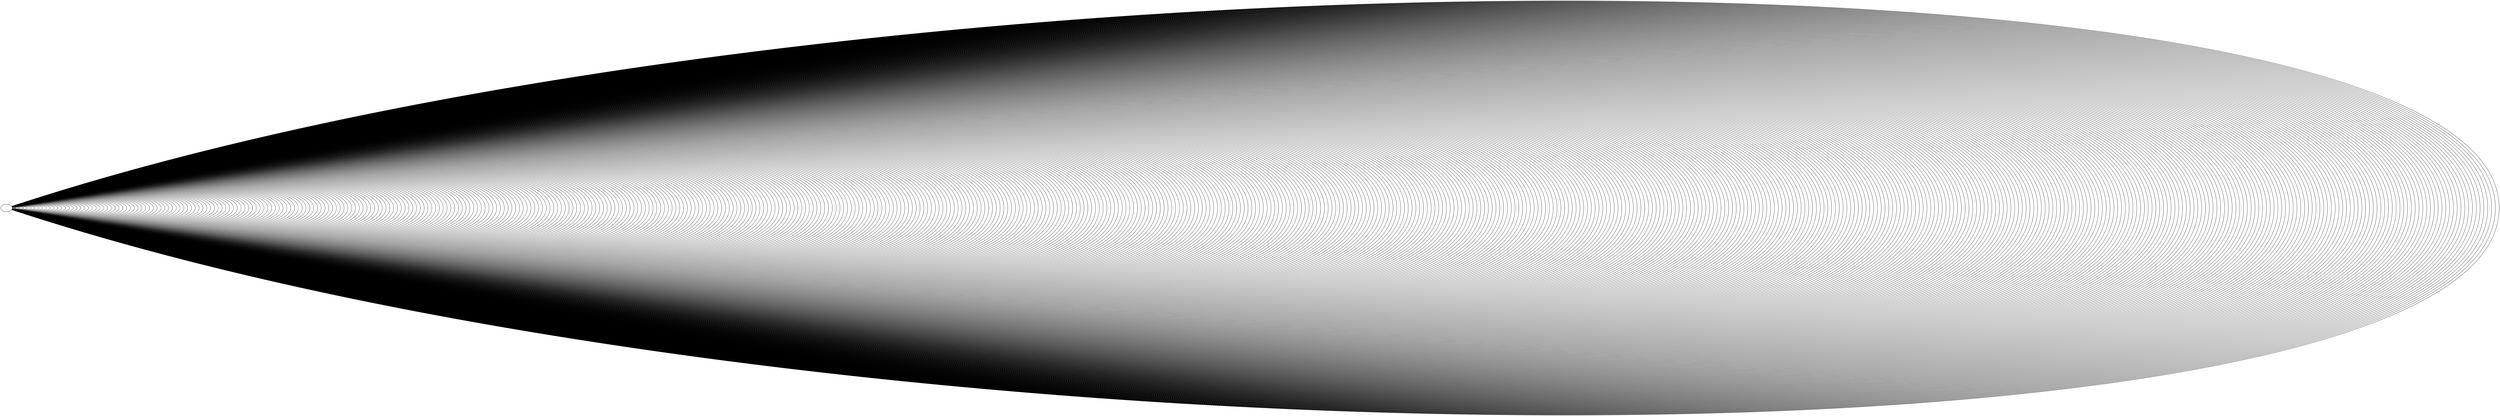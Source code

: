 graph G {
"" [node_id=0, value=0];
"" [node_id=1, value=0];
"" [node_id=2, value=0];
"" [node_id=3, value=0];
"" [node_id=4, value=0];
"" [node_id=5, value=0];
"" [node_id=6, value=0];
"" [node_id=7, value=0];
"" [node_id=8, value=2308726347266090031];
"" [node_id=9, value=738134541413396284];
"" [node_id=10, value=4495001864733932596];
"" [node_id=11, value=7022344801894544702];
"" [node_id=12, value=8386094135177002530];
"" [node_id=13, value=7017786055021437540];
"" [node_id=14, value=7219054939956470889];
"" [node_id=15, value=3403658357413013855];
"" [node_id=16, value=3548311371074463076];
"" [node_id=17, value=7235419165428772386];
"" [node_id=18, value=7306087014313326949];
"" [node_id=19, value=7935973084982091873];
"" [node_id=20, value=8747515638055199076];
"" [node_id=21, value=2333274043596939296];
"" [node_id=22, value=7017800228025671712];
"" [node_id=23, value=2314885530818447934];
"" [node_id=24, value=2314885436832626737];
"" [node_id=25, value=738065017968147812];
"" [node_id=26, value=3472875909729034341];
"" [node_id=27, value=4423776321845620590];
"" [node_id=28, value=2334382411615051808];
"" [node_id=29, value=8029421294323769354];
"" [node_id=30, value=2314885530451338596];
"" [node_id=31, value=2308726364178443823];
"" [node_id=32, value=7306087014531342368];
"" [node_id=33, value=7939630776753070090];
"" [node_id=34, value=2314885530451337588];
"" [node_id=35, value=2308726347266090031];
"" [node_id=36, value=7022344801894545714];
"" [node_id=37, value=7219054905414001252];
"" [node_id=38, value=3545245649105149797];
"" [node_id=39, value=2478221553404505966];
"" [node_id=40, value=6874010836002815353];
"" [node_id=41, value=8029392833073212192];
"" [node_id=42, value=4429683219274757217];
"" [node_id=43, value=7719276913791089696];
"" [node_id=44, value=8386094190540365856];
"" [node_id=45, value=4332498163880435722];
"" [node_id=46, value=2314885530451321401];
"" [node_id=47, value=2308726075539333693];
"" [node_id=48, value=2463807792811895072];
"" [node_id=49, value=2467238573546759279];
"" [node_id=50, value=7575166055277804576];
"" [node_id=51, value=7237124330723745824];
"" [node_id=52, value=4332498163879001701];
"" [node_id=53, value=2314861471573765998];
"" [node_id=54, value=4496110232752045088];
"" [node_id=55, value=8029407120931692576];
"" [node_id=56, value=4332498163879001697];
"" [node_id=57, value=2314861471507702116];
"" [node_id=58, value=4495001864733932592];
"" [node_id=59, value=7017786054920191522];
"" [node_id=60, value=4337587932092459359];
"" [node_id=61, value=4477251383294518383];
"" [node_id=62, value=7592898978810569277];
"" [node_id=63, value=7237124219546985835];
"" [node_id=64, value=0];
"" [node_id=65, value=0];
"" [node_id=66, value=0];
"" [node_id=67, value=0];
"" [node_id=68, value=0];
"" [node_id=69, value=0];
"" [node_id=70, value=0];
"" [node_id=71, value=0];
"" [node_id=72, value=0];
"" [node_id=73, value=0];
"" [node_id=74, value=0];
"" [node_id=75, value=0];
"" [node_id=76, value=0];
"" [node_id=77, value=0];
"" [node_id=78, value=0];
"" [node_id=79, value=0];
"" [node_id=80, value=0];
"" [node_id=81, value=0];
"" [node_id=82, value=0];
"" [node_id=83, value=0];
"" [node_id=84, value=0];
"" [node_id=85, value=0];
"" [node_id=86, value=0];
"" [node_id=87, value=0];
"" [node_id=88, value=0];
"" [node_id=89, value=0];
"" [node_id=90, value=0];
"" [node_id=91, value=0];
"" [node_id=92, value=0];
"" [node_id=93, value=0];
"" [node_id=94, value=0];
"" [node_id=95, value=0];
"" [node_id=96, value=0];
"" [node_id=97, value=0];
"" [node_id=98, value=0];
"" [node_id=99, value=0];
"" [node_id=100, value=0];
"" [node_id=101, value=0];
"" [node_id=102, value=0];
"" [node_id=103, value=0];
"" [node_id=104, value=0];
"" [node_id=105, value=0];
"" [node_id=106, value=0];
"" [node_id=107, value=0];
"" [node_id=108, value=0];
"" [node_id=109, value=0];
"" [node_id=110, value=0];
"" [node_id=111, value=0];
"" [node_id=112, value=0];
"" [node_id=113, value=0];
"" [node_id=114, value=0];
"" [node_id=115, value=0];
"" [node_id=116, value=0];
"" [node_id=117, value=0];
"" [node_id=118, value=0];
"" [node_id=119, value=0];
""--"" ;
""--"" ;
""--"" ;
""--"" ;
""--"" ;
""--"" ;
""--"" ;
""--"" ;
""--"" ;
""--"" ;
""--"" ;
""--"" ;
""--"" ;
""--"" ;
""--"" ;
""--"" ;
""--"" ;
""--"" ;
""--"" ;
""--"" ;
""--"" ;
""--"" ;
""--"" ;
""--"" ;
""--"" ;
""--"" ;
""--"" ;
""--"" ;
""--"" ;
""--"" ;
""--"" ;
""--"" ;
""--"" ;
""--"" ;
""--"" ;
""--"" ;
""--"" ;
""--"" ;
""--"" ;
""--"" ;
""--"" ;
""--"" ;
""--"" ;
""--"" ;
""--"" ;
""--"" ;
""--"" ;
""--"" ;
""--"" ;
""--"" ;
""--"" ;
""--"" ;
""--"" ;
""--"" ;
""--"" ;
""--"" ;
""--"" ;
""--"" ;
""--"" ;
""--"" ;
""--"" ;
""--"" ;
""--"" ;
""--"" ;
""--"" ;
""--"" ;
""--"" ;
""--"" ;
""--"" ;
""--"" ;
""--"" ;
""--"" ;
""--"" ;
""--"" ;
""--"" ;
""--"" ;
""--"" ;
""--"" ;
""--"" ;
""--"" ;
""--"" ;
""--"" ;
""--"" ;
""--"" ;
""--"" ;
""--"" ;
""--"" ;
""--"" ;
""--"" ;
""--"" ;
""--"" ;
""--"" ;
""--"" ;
""--"" ;
""--"" ;
""--"" ;
""--"" ;
""--"" ;
""--"" ;
""--"" ;
""--"" ;
""--"" ;
""--"" ;
""--"" ;
""--"" ;
""--"" ;
""--"" ;
""--"" ;
""--"" ;
""--"" ;
""--"" ;
""--"" ;
""--"" ;
""--"" ;
""--"" ;
""--"" ;
""--"" ;
""--"" ;
""--"" ;
""--"" ;
""--"" ;
""--"" ;
""--"" ;
""--"" ;
""--"" ;
""--"" ;
""--"" ;
""--"" ;
""--"" ;
""--"" ;
""--"" ;
""--"" ;
""--"" ;
""--"" ;
""--"" ;
""--"" ;
""--"" ;
""--"" ;
""--"" ;
""--"" ;
""--"" ;
""--"" ;
""--"" ;
""--"" ;
""--"" ;
""--"" ;
""--"" ;
""--"" ;
""--"" ;
""--"" ;
""--"" ;
""--"" ;
""--"" ;
""--"" ;
""--"" ;
""--"" ;
""--"" ;
""--"" ;
""--"" ;
""--"" ;
""--"" ;
""--"" ;
""--"" ;
""--"" ;
""--"" ;
""--"" ;
""--"" ;
""--"" ;
""--"" ;
""--"" ;
""--"" ;
""--"" ;
""--"" ;
""--"" ;
""--"" ;
""--"" ;
""--"" ;
""--"" ;
""--"" ;
""--"" ;
""--"" ;
""--"" ;
""--"" ;
""--"" ;
""--"" ;
""--"" ;
""--"" ;
""--"" ;
""--"" ;
""--"" ;
""--"" ;
""--"" ;
""--"" ;
""--"" ;
""--"" ;
""--"" ;
""--"" ;
""--"" ;
""--"" ;
""--"" ;
""--"" ;
""--"" ;
""--"" ;
""--"" ;
""--"" ;
""--"" ;
""--"" ;
""--"" ;
""--"" ;
""--"" ;
""--"" ;
""--"" ;
""--"" ;
""--"" ;
""--"" ;
""--"" ;
""--"" ;
""--"" ;
""--"" ;
""--"" ;
""--"" ;
""--"" ;
""--"" ;
""--"" ;
""--"" ;
""--"" ;
""--"" ;
""--"" ;
""--"" ;
""--"" ;
""--"" ;
""--"" ;
""--"" ;
""--"" ;
""--"" ;
""--"" ;
""--"" ;
""--"" ;
""--"" ;
""--"" ;
""--"" ;
""--"" ;
""--"" ;
""--"" ;
""--"" ;
""--"" ;
""--"" ;
""--"" ;
""--"" ;
""--"" ;
""--"" ;
""--"" ;
""--"" ;
""--"" ;
""--"" ;
""--"" ;
""--"" ;
""--"" ;
""--"" ;
""--"" ;
""--"" ;
""--"" ;
""--"" ;
""--"" ;
""--"" ;
""--"" ;
""--"" ;
""--"" ;
""--"" ;
""--"" ;
""--"" ;
""--"" ;
""--"" ;
""--"" ;
""--"" ;
""--"" ;
""--"" ;
""--"" ;
""--"" ;
""--"" ;
""--"" ;
""--"" ;
""--"" ;
""--"" ;
""--"" ;
""--"" ;
""--"" ;
""--"" ;
""--"" ;
""--"" ;
""--"" ;
""--"" ;
""--"" ;
""--"" ;
""--"" ;
""--"" ;
""--"" ;
""--"" ;
""--"" ;
""--"" ;
""--"" ;
""--"" ;
""--"" ;
""--"" ;
""--"" ;
""--"" ;
""--"" ;
""--"" ;
""--"" ;
""--"" ;
""--"" ;
""--"" ;
""--"" ;
""--"" ;
""--"" ;
""--"" ;
""--"" ;
""--"" ;
""--"" ;
""--"" ;
""--"" ;
""--"" ;
""--"" ;
""--"" ;
""--"" ;
""--"" ;
""--"" ;
""--"" ;
""--"" ;
""--"" ;
""--"" ;
""--"" ;
""--"" ;
""--"" ;
""--"" ;
""--"" ;
""--"" ;
""--"" ;
""--"" ;
""--"" ;
""--"" ;
""--"" ;
""--"" ;
""--"" ;
""--"" ;
""--"" ;
""--"" ;
""--"" ;
""--"" ;
""--"" ;
""--"" ;
""--"" ;
""--"" ;
""--"" ;
""--"" ;
""--"" ;
""--"" ;
""--"" ;
""--"" ;
""--"" ;
""--"" ;
""--"" ;
""--"" ;
""--"" ;
""--"" ;
""--"" ;
""--"" ;
""--"" ;
""--"" ;
""--"" ;
""--"" ;
""--"" ;
""--"" ;
""--"" ;
""--"" ;
""--"" ;
""--"" ;
""--"" ;
""--"" ;
""--"" ;
""--"" ;
""--"" ;
""--"" ;
""--"" ;
""--"" ;
""--"" ;
""--"" ;
""--"" ;
""--"" ;
""--"" ;
""--"" ;
""--"" ;
""--"" ;
""--"" ;
""--"" ;
""--"" ;
""--"" ;
""--"" ;
""--"" ;
""--"" ;
""--"" ;
""--"" ;
""--"" ;
""--"" ;
""--"" ;
""--"" ;
""--"" ;
""--"" ;
""--"" ;
""--"" ;
""--"" ;
""--"" ;
""--"" ;
""--"" ;
""--"" ;
""--"" ;
""--"" ;
""--"" ;
""--"" ;
""--"" ;
""--"" ;
""--"" ;
""--"" ;
""--"" ;
""--"" ;
""--"" ;
""--"" ;
""--"" ;
""--"" ;
""--"" ;
""--"" ;
""--"" ;
""--"" ;
""--"" ;
""--"" ;
""--"" ;
""--"" ;
""--"" ;
""--"" ;
""--"" ;
""--"" ;
""--"" ;
""--"" ;
""--"" ;
""--"" ;
""--"" ;
""--"" ;
""--"" ;
""--"" ;
""--"" ;
""--"" ;
""--"" ;
""--"" ;
""--"" ;
""--"" ;
""--"" ;
""--"" ;
""--"" ;
""--"" ;
""--"" ;
""--"" ;
""--"" ;
""--"" ;
""--"" ;
""--"" ;
""--"" ;
""--"" ;
""--"" ;
""--"" ;
""--"" ;
""--"" ;
""--"" ;
""--"" ;
""--"" ;
""--"" ;
""--"" ;
""--"" ;
""--"" ;
""--"" ;
""--"" ;
""--"" ;
""--"" ;
""--"" ;
""--"" ;
""--"" ;
""--"" ;
""--"" ;
""--"" ;
""--"" ;
""--"" ;
""--"" ;
""--"" ;
""--"" ;
""--"" ;
""--"" ;
""--"" ;
""--"" ;
""--"" ;
""--"" ;
""--"" ;
""--"" ;
""--"" ;
""--"" ;
""--"" ;
""--"" ;
""--"" ;
""--"" ;
""--"" ;
""--"" ;
""--"" ;
""--"" ;
""--"" ;
""--"" ;
""--"" ;
""--"" ;
""--"" ;
""--"" ;
""--"" ;
""--"" ;
""--"" ;
""--"" ;
""--"" ;
""--"" ;
""--"" ;
""--"" ;
""--"" ;
""--"" ;
""--"" ;
""--"" ;
""--"" ;
""--"" ;
""--"" ;
""--"" ;
""--"" ;
""--"" ;
""--"" ;
""--"" ;
""--"" ;
""--"" ;
""--"" ;
""--"" ;
""--"" ;
""--"" ;
""--"" ;
""--"" ;
""--"" ;
""--"" ;
""--"" ;
""--"" ;
""--"" ;
""--"" ;
""--"" ;
""--"" ;
""--"" ;
""--"" ;
""--"" ;
""--"" ;
""--"" ;
""--"" ;
""--"" ;
""--"" ;
""--"" ;
""--"" ;
""--"" ;
""--"" ;
""--"" ;
""--"" ;
""--"" ;
""--"" ;
""--"" ;
""--"" ;
""--"" ;
""--"" ;
""--"" ;
""--"" ;
""--"" ;
""--"" ;
""--"" ;
""--"" ;
""--"" ;
""--"" ;
""--"" ;
""--"" ;
""--"" ;
""--"" ;
""--"" ;
""--"" ;
""--"" ;
""--"" ;
""--"" ;
""--"" ;
""--"" ;
""--"" ;
""--"" ;
""--"" ;
""--"" ;
""--"" ;
""--"" ;
""--"" ;
""--"" ;
""--"" ;
""--"" ;
""--"" ;
""--"" ;
""--"" ;
""--"" ;
""--"" ;
""--"" ;
""--"" ;
""--"" ;
""--"" ;
""--"" ;
""--"" ;
""--"" ;
""--"" ;
""--"" ;
""--"" ;
""--"" ;
""--"" ;
""--"" ;
""--"" ;
""--"" ;
""--"" ;
""--"" ;
""--"" ;
""--"" ;
""--"" ;
""--"" ;
""--"" ;
""--"" ;
""--"" ;
""--"" ;
""--"" ;
""--"" ;
""--"" ;
""--"" ;
""--"" ;
""--"" ;
""--"" ;
""--"" ;
""--"" ;
""--"" ;
""--"" ;
""--"" ;
""--"" ;
""--"" ;
""--"" ;
""--"" ;
""--"" ;
""--"" ;
""--"" ;
""--"" ;
}
